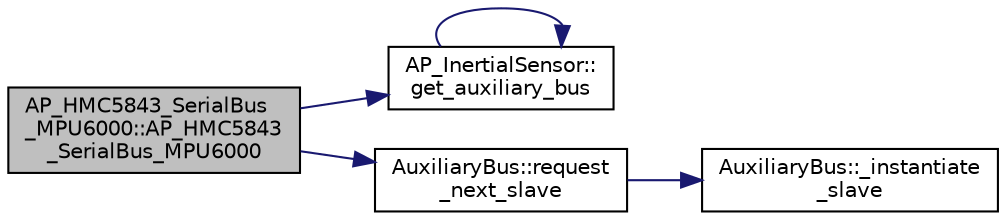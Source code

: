 digraph "AP_HMC5843_SerialBus_MPU6000::AP_HMC5843_SerialBus_MPU6000"
{
 // INTERACTIVE_SVG=YES
  edge [fontname="Helvetica",fontsize="10",labelfontname="Helvetica",labelfontsize="10"];
  node [fontname="Helvetica",fontsize="10",shape=record];
  rankdir="LR";
  Node1 [label="AP_HMC5843_SerialBus\l_MPU6000::AP_HMC5843\l_SerialBus_MPU6000",height=0.2,width=0.4,color="black", fillcolor="grey75", style="filled", fontcolor="black"];
  Node1 -> Node2 [color="midnightblue",fontsize="10",style="solid",fontname="Helvetica"];
  Node2 [label="AP_InertialSensor::\lget_auxiliary_bus",height=0.2,width=0.4,color="black", fillcolor="white", style="filled",URL="$classAP__InertialSensor.html#a98fb28755e41d2e2052c500b7ac3e2b6"];
  Node2 -> Node2 [color="midnightblue",fontsize="10",style="solid",fontname="Helvetica"];
  Node1 -> Node3 [color="midnightblue",fontsize="10",style="solid",fontname="Helvetica"];
  Node3 [label="AuxiliaryBus::request\l_next_slave",height=0.2,width=0.4,color="black", fillcolor="white", style="filled",URL="$classAuxiliaryBus.html#ad29c7f5c2163db6c9f484bff45af9fac"];
  Node3 -> Node4 [color="midnightblue",fontsize="10",style="solid",fontname="Helvetica"];
  Node4 [label="AuxiliaryBus::_instantiate\l_slave",height=0.2,width=0.4,color="black", fillcolor="white", style="filled",URL="$classAuxiliaryBus.html#a3973e92c6130b4e34a2e627fc49ce770"];
}
